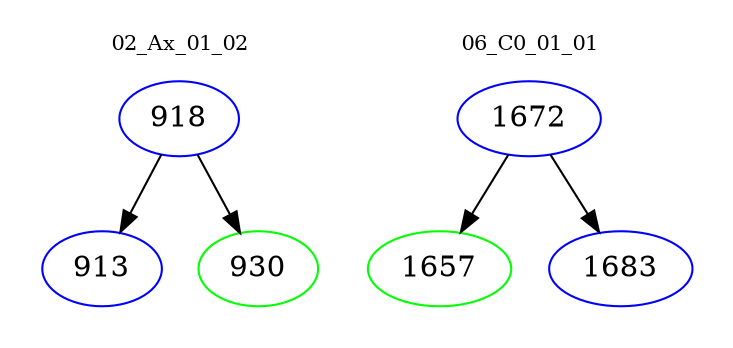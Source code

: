 digraph{
subgraph cluster_0 {
color = white
label = "02_Ax_01_02";
fontsize=10;
T0_918 [label="918", color="blue"]
T0_918 -> T0_913 [color="black"]
T0_913 [label="913", color="blue"]
T0_918 -> T0_930 [color="black"]
T0_930 [label="930", color="green"]
}
subgraph cluster_1 {
color = white
label = "06_C0_01_01";
fontsize=10;
T1_1672 [label="1672", color="blue"]
T1_1672 -> T1_1657 [color="black"]
T1_1657 [label="1657", color="green"]
T1_1672 -> T1_1683 [color="black"]
T1_1683 [label="1683", color="blue"]
}
}

